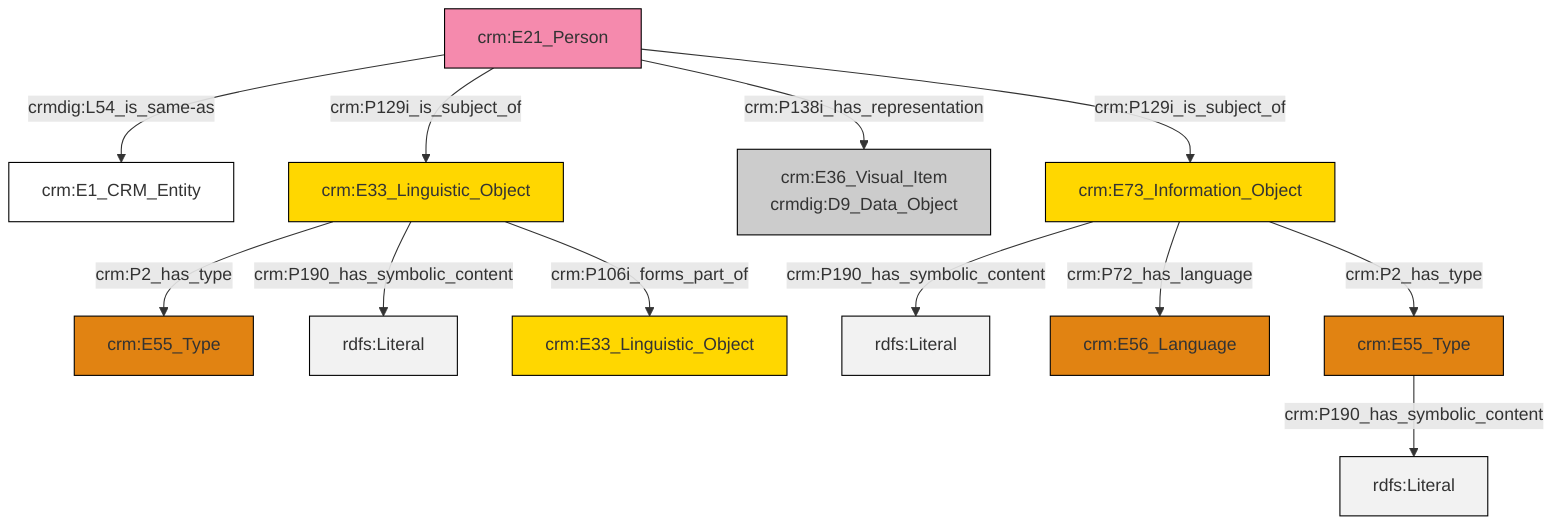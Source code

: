 graph TD
classDef Literal fill:#f2f2f2,stroke:#000000;
classDef CRM_Entity fill:#FFFFFF,stroke:#000000;
classDef Temporal_Entity fill:#00C9E6, stroke:#000000;
classDef Type fill:#E18312, stroke:#000000;
classDef Time-Span fill:#2C9C91, stroke:#000000;
classDef Appellation fill:#FFEB7F, stroke:#000000;
classDef Place fill:#008836, stroke:#000000;
classDef Persistent_Item fill:#B266B2, stroke:#000000;
classDef Conceptual_Object fill:#FFD700, stroke:#000000;
classDef Physical_Thing fill:#D2B48C, stroke:#000000;
classDef Actor fill:#f58aad, stroke:#000000;
classDef PC_Classes fill:#4ce600, stroke:#000000;
classDef Multi fill:#cccccc,stroke:#000000;

6["crm:E33_Linguistic_Object"]:::Conceptual_Object -->|crm:P190_has_symbolic_content| 8[rdfs:Literal]:::Literal
6["crm:E33_Linguistic_Object"]:::Conceptual_Object -->|crm:P106i_forms_part_of| 9["crm:E33_Linguistic_Object"]:::Conceptual_Object
0["crm:E21_Person"]:::Actor -->|crmdig:L54_is_same-as| 2["crm:E1_CRM_Entity"]:::CRM_Entity
0["crm:E21_Person"]:::Actor -->|crm:P129i_is_subject_of| 12["crm:E73_Information_Object"]:::Conceptual_Object
12["crm:E73_Information_Object"]:::Conceptual_Object -->|crm:P190_has_symbolic_content| 15[rdfs:Literal]:::Literal
12["crm:E73_Information_Object"]:::Conceptual_Object -->|crm:P2_has_type| 18["crm:E55_Type"]:::Type
0["crm:E21_Person"]:::Actor -->|crm:P129i_is_subject_of| 6["crm:E33_Linguistic_Object"]:::Conceptual_Object
0["crm:E21_Person"]:::Actor -->|crm:P138i_has_representation| 10["crm:E36_Visual_Item<br>crmdig:D9_Data_Object"]:::Multi
6["crm:E33_Linguistic_Object"]:::Conceptual_Object -->|crm:P2_has_type| 4["crm:E55_Type"]:::Type
12["crm:E73_Information_Object"]:::Conceptual_Object -->|crm:P72_has_language| 16["crm:E56_Language"]:::Type
18["crm:E55_Type"]:::Type -->|crm:P190_has_symbolic_content| 21[rdfs:Literal]:::Literal